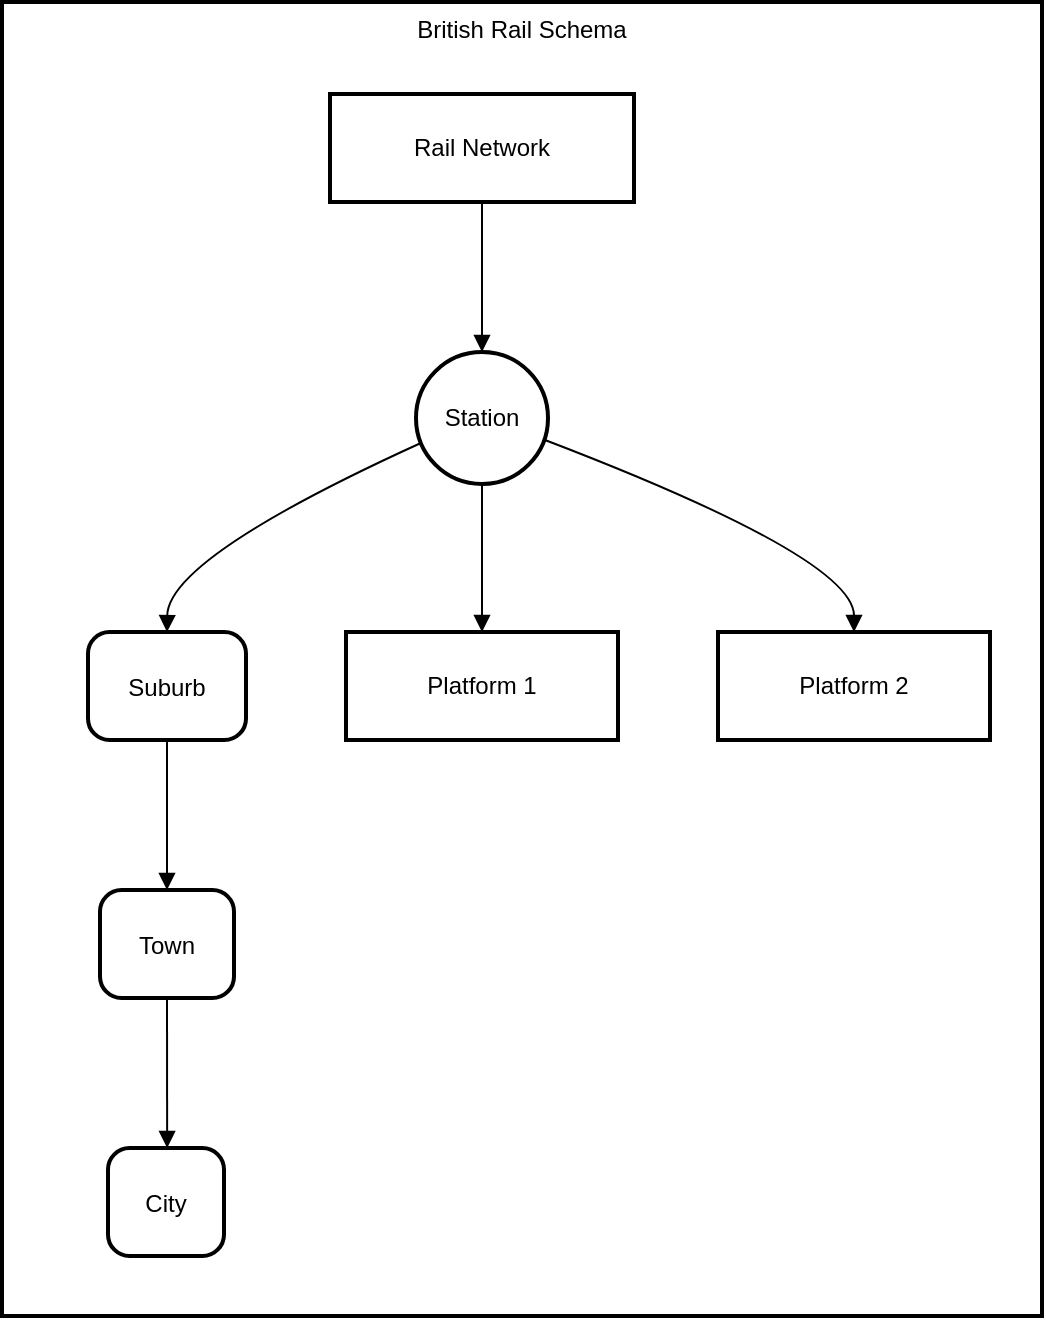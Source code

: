 <mxfile version="26.1.1">
  <diagram name="Page-1" id="jhjoTMvOTmh4l7_HdCLY">
    <mxGraphModel>
      <root>
        <mxCell id="0" />
        <mxCell id="1" parent="0" />
        <mxCell id="2" value="British Rail Schema" style="whiteSpace=wrap;strokeWidth=2;verticalAlign=top;" vertex="1" parent="1">
          <mxGeometry x="8" y="8" width="520" height="657" as="geometry" />
        </mxCell>
        <mxCell id="3" value="Rail Network" style="whiteSpace=wrap;strokeWidth=2;" vertex="1" parent="2">
          <mxGeometry x="164" y="46" width="152" height="54" as="geometry" />
        </mxCell>
        <mxCell id="4" value="Station" style="ellipse;aspect=fixed;strokeWidth=2;whiteSpace=wrap;" vertex="1" parent="2">
          <mxGeometry x="207" y="175" width="66" height="66" as="geometry" />
        </mxCell>
        <mxCell id="5" value="Suburb" style="rounded=1;arcSize=20;strokeWidth=2" vertex="1" parent="2">
          <mxGeometry x="43" y="315" width="79" height="54" as="geometry" />
        </mxCell>
        <mxCell id="6" value="Town" style="rounded=1;arcSize=20;strokeWidth=2" vertex="1" parent="2">
          <mxGeometry x="49" y="444" width="67" height="54" as="geometry" />
        </mxCell>
        <mxCell id="7" value="City" style="rounded=1;arcSize=20;strokeWidth=2" vertex="1" parent="2">
          <mxGeometry x="53" y="573" width="58" height="54" as="geometry" />
        </mxCell>
        <mxCell id="8" value="Platform 1" style="whiteSpace=wrap;strokeWidth=2;" vertex="1" parent="2">
          <mxGeometry x="172" y="315" width="136" height="54" as="geometry" />
        </mxCell>
        <mxCell id="9" value="Platform 2" style="whiteSpace=wrap;strokeWidth=2;" vertex="1" parent="2">
          <mxGeometry x="358" y="315" width="136" height="54" as="geometry" />
        </mxCell>
        <mxCell id="10" value="" style="curved=1;startArrow=none;endArrow=block;exitX=0.5;exitY=0.99;entryX=0.5;entryY=-0.01;" edge="1" parent="2" source="3" target="4">
          <mxGeometry relative="1" as="geometry">
            <Array as="points" />
          </mxGeometry>
        </mxCell>
        <mxCell id="11" value="" style="curved=1;startArrow=none;endArrow=block;exitX=0;exitY=0.71;entryX=0.5;entryY=0;" edge="1" parent="2" source="4" target="5">
          <mxGeometry relative="1" as="geometry">
            <Array as="points">
              <mxPoint x="83" y="278" />
            </Array>
          </mxGeometry>
        </mxCell>
        <mxCell id="12" value="" style="curved=1;startArrow=none;endArrow=block;exitX=0.5;exitY=1;entryX=0.5;entryY=0;" edge="1" parent="2" source="5" target="6">
          <mxGeometry relative="1" as="geometry">
            <Array as="points" />
          </mxGeometry>
        </mxCell>
        <mxCell id="13" value="" style="curved=1;startArrow=none;endArrow=block;exitX=0.5;exitY=1;entryX=0.51;entryY=0;" edge="1" parent="2" source="6" target="7">
          <mxGeometry relative="1" as="geometry">
            <Array as="points" />
          </mxGeometry>
        </mxCell>
        <mxCell id="14" value="" style="curved=1;startArrow=none;endArrow=block;exitX=0.5;exitY=0.99;entryX=0.5;entryY=0;" edge="1" parent="2" source="4" target="8">
          <mxGeometry relative="1" as="geometry">
            <Array as="points" />
          </mxGeometry>
        </mxCell>
        <mxCell id="15" value="" style="curved=1;startArrow=none;endArrow=block;exitX=1;exitY=0.68;entryX=0.5;entryY=0;" edge="1" parent="2" source="4" target="9">
          <mxGeometry relative="1" as="geometry">
            <Array as="points">
              <mxPoint x="426" y="278" />
            </Array>
          </mxGeometry>
        </mxCell>
      </root>
    </mxGraphModel>
  </diagram>
</mxfile>
